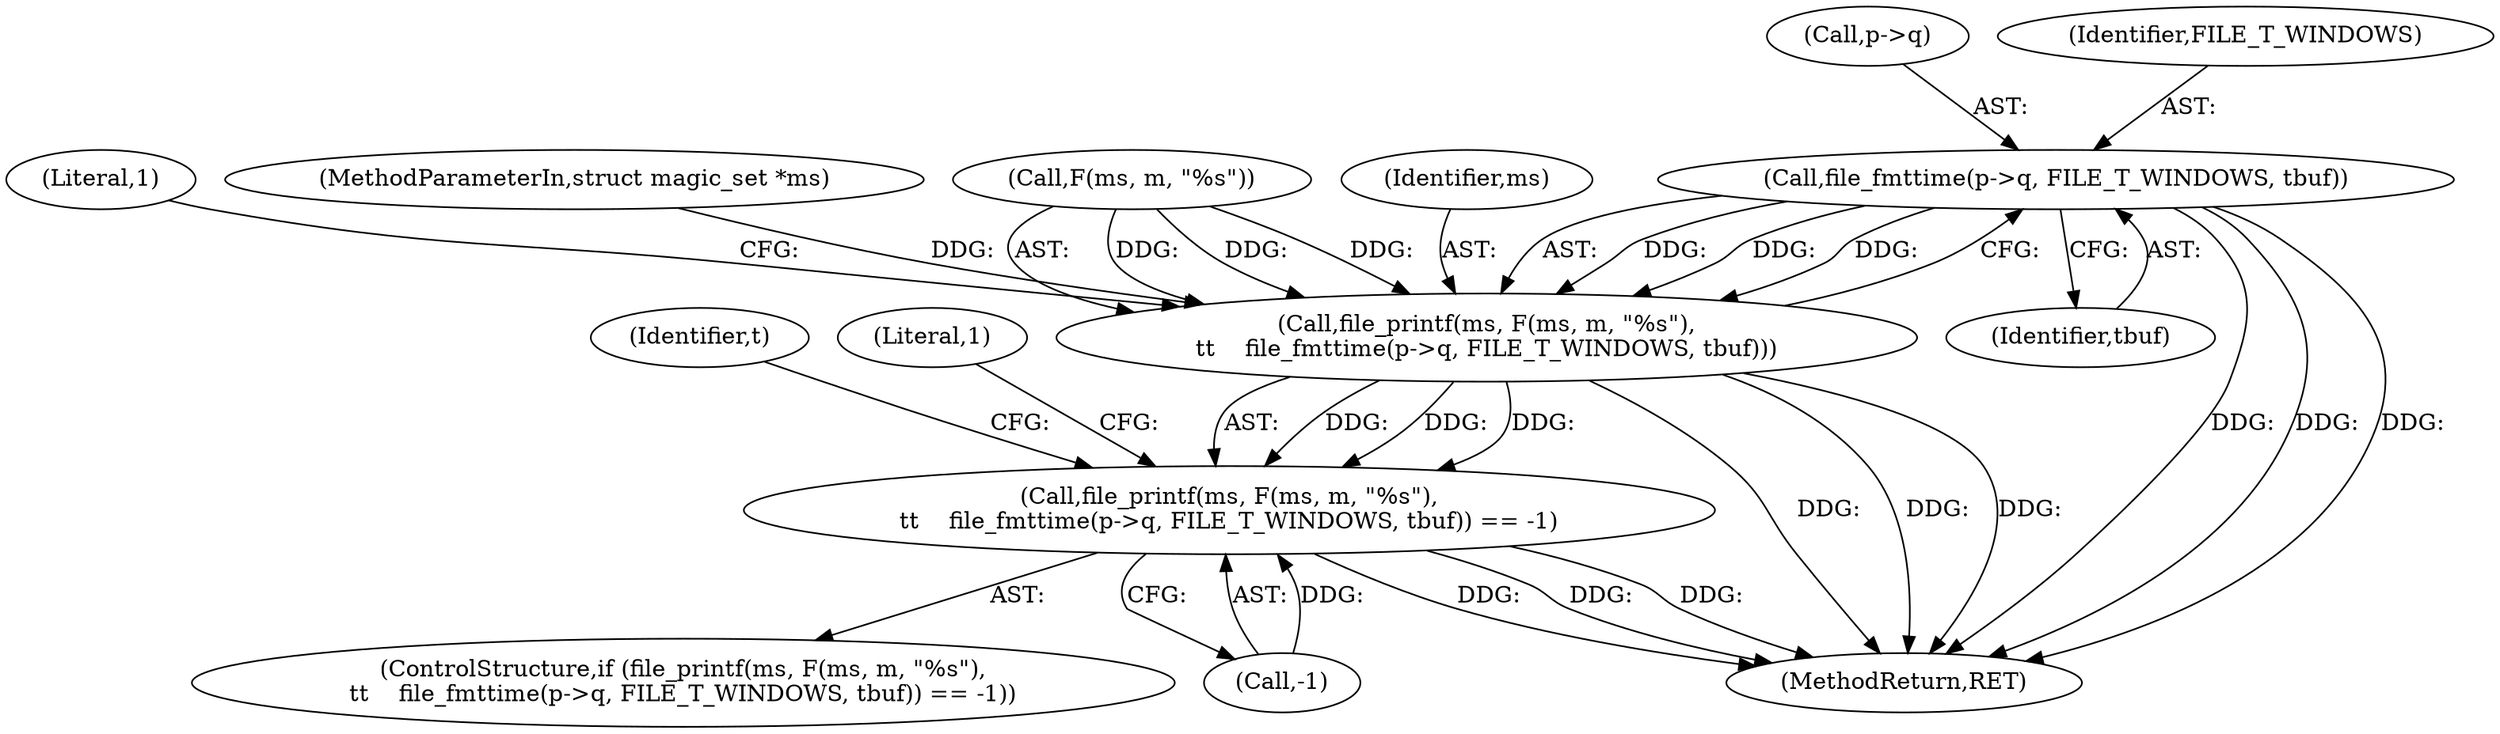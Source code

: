 digraph "1_file_4a284c89d6ef11aca34da65da7d673050a5ea320_5@del" {
"1000700" [label="(Call,file_fmttime(p->q, FILE_T_WINDOWS, tbuf))"];
"1000694" [label="(Call,file_printf(ms, F(ms, m, \"%s\"),\n\t\t    file_fmttime(p->q, FILE_T_WINDOWS, tbuf)))"];
"1000693" [label="(Call,file_printf(ms, F(ms, m, \"%s\"),\n\t\t    file_fmttime(p->q, FILE_T_WINDOWS, tbuf)) == -1)"];
"1000694" [label="(Call,file_printf(ms, F(ms, m, \"%s\"),\n\t\t    file_fmttime(p->q, FILE_T_WINDOWS, tbuf)))"];
"1000700" [label="(Call,file_fmttime(p->q, FILE_T_WINDOWS, tbuf))"];
"1000705" [label="(Identifier,tbuf)"];
"1000701" [label="(Call,p->q)"];
"1000704" [label="(Identifier,FILE_T_WINDOWS)"];
"1000693" [label="(Call,file_printf(ms, F(ms, m, \"%s\"),\n\t\t    file_fmttime(p->q, FILE_T_WINDOWS, tbuf)) == -1)"];
"1000707" [label="(Literal,1)"];
"1000706" [label="(Call,-1)"];
"1000712" [label="(Identifier,t)"];
"1000102" [label="(MethodParameterIn,struct magic_set *ms)"];
"1000696" [label="(Call,F(ms, m, \"%s\"))"];
"1000692" [label="(ControlStructure,if (file_printf(ms, F(ms, m, \"%s\"),\n\t\t    file_fmttime(p->q, FILE_T_WINDOWS, tbuf)) == -1))"];
"1001022" [label="(MethodReturn,RET)"];
"1000710" [label="(Literal,1)"];
"1000695" [label="(Identifier,ms)"];
"1000700" -> "1000694"  [label="AST: "];
"1000700" -> "1000705"  [label="CFG: "];
"1000701" -> "1000700"  [label="AST: "];
"1000704" -> "1000700"  [label="AST: "];
"1000705" -> "1000700"  [label="AST: "];
"1000694" -> "1000700"  [label="CFG: "];
"1000700" -> "1001022"  [label="DDG: "];
"1000700" -> "1001022"  [label="DDG: "];
"1000700" -> "1001022"  [label="DDG: "];
"1000700" -> "1000694"  [label="DDG: "];
"1000700" -> "1000694"  [label="DDG: "];
"1000700" -> "1000694"  [label="DDG: "];
"1000694" -> "1000693"  [label="AST: "];
"1000695" -> "1000694"  [label="AST: "];
"1000696" -> "1000694"  [label="AST: "];
"1000707" -> "1000694"  [label="CFG: "];
"1000694" -> "1001022"  [label="DDG: "];
"1000694" -> "1001022"  [label="DDG: "];
"1000694" -> "1001022"  [label="DDG: "];
"1000694" -> "1000693"  [label="DDG: "];
"1000694" -> "1000693"  [label="DDG: "];
"1000694" -> "1000693"  [label="DDG: "];
"1000696" -> "1000694"  [label="DDG: "];
"1000696" -> "1000694"  [label="DDG: "];
"1000696" -> "1000694"  [label="DDG: "];
"1000102" -> "1000694"  [label="DDG: "];
"1000693" -> "1000692"  [label="AST: "];
"1000693" -> "1000706"  [label="CFG: "];
"1000706" -> "1000693"  [label="AST: "];
"1000710" -> "1000693"  [label="CFG: "];
"1000712" -> "1000693"  [label="CFG: "];
"1000693" -> "1001022"  [label="DDG: "];
"1000693" -> "1001022"  [label="DDG: "];
"1000693" -> "1001022"  [label="DDG: "];
"1000706" -> "1000693"  [label="DDG: "];
}
